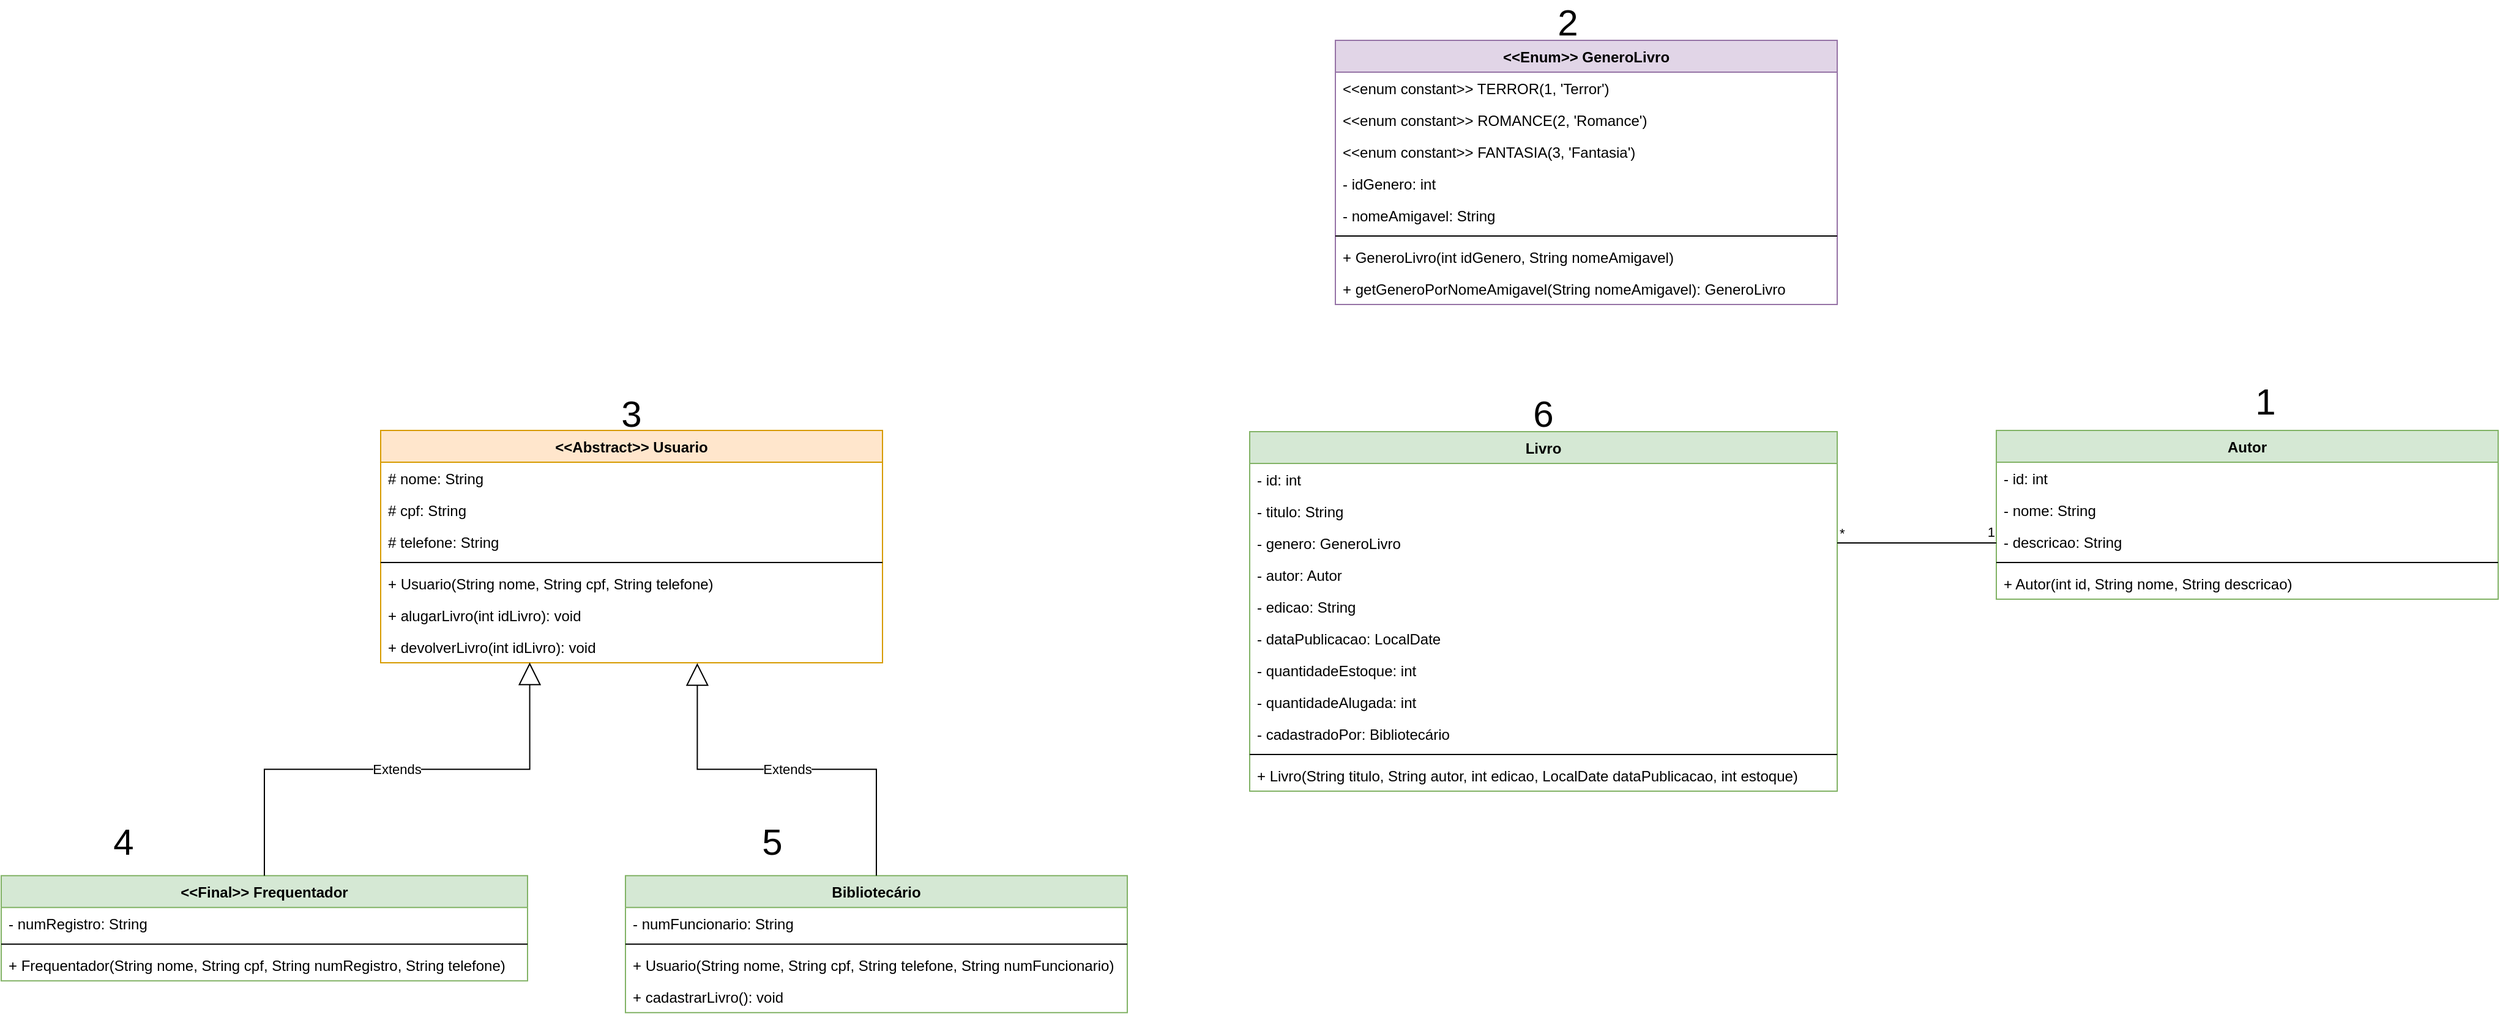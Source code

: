 <mxfile version="17.4.6" type="device"><diagram id="SZTI-JtCW7EXw-qos4QG" name="Page-1"><mxGraphModel dx="4521" dy="3338" grid="1" gridSize="10" guides="1" tooltips="1" connect="1" arrows="1" fold="1" page="1" pageScale="1" pageWidth="827" pageHeight="1169" math="0" shadow="0"><root><mxCell id="0"/><mxCell id="1" parent="0"/><mxCell id="pIsoS8LVYPuyqsD7mCo4-5" value="&lt;&lt;Abstract&gt;&gt; Usuario" style="swimlane;fontStyle=1;align=center;verticalAlign=top;childLayout=stackLayout;horizontal=1;startSize=26;horizontalStack=0;resizeParent=1;resizeParentMax=0;resizeLast=0;collapsible=1;marginBottom=0;fillColor=#ffe6cc;strokeColor=#d79b00;" parent="1" vertex="1"><mxGeometry x="-1490" y="-1891" width="410" height="190" as="geometry"/></mxCell><mxCell id="pIsoS8LVYPuyqsD7mCo4-6" value="# nome: String" style="text;strokeColor=none;fillColor=none;align=left;verticalAlign=top;spacingLeft=4;spacingRight=4;overflow=hidden;rotatable=0;points=[[0,0.5],[1,0.5]];portConstraint=eastwest;" parent="pIsoS8LVYPuyqsD7mCo4-5" vertex="1"><mxGeometry y="26" width="410" height="26" as="geometry"/></mxCell><mxCell id="pIsoS8LVYPuyqsD7mCo4-9" value="# cpf: String" style="text;strokeColor=none;fillColor=none;align=left;verticalAlign=top;spacingLeft=4;spacingRight=4;overflow=hidden;rotatable=0;points=[[0,0.5],[1,0.5]];portConstraint=eastwest;" parent="pIsoS8LVYPuyqsD7mCo4-5" vertex="1"><mxGeometry y="52" width="410" height="26" as="geometry"/></mxCell><mxCell id="pIsoS8LVYPuyqsD7mCo4-11" value="# telefone: String" style="text;strokeColor=none;fillColor=none;align=left;verticalAlign=top;spacingLeft=4;spacingRight=4;overflow=hidden;rotatable=0;points=[[0,0.5],[1,0.5]];portConstraint=eastwest;" parent="pIsoS8LVYPuyqsD7mCo4-5" vertex="1"><mxGeometry y="78" width="410" height="26" as="geometry"/></mxCell><mxCell id="pIsoS8LVYPuyqsD7mCo4-7" value="" style="line;strokeWidth=1;fillColor=none;align=left;verticalAlign=middle;spacingTop=-1;spacingLeft=3;spacingRight=3;rotatable=0;labelPosition=right;points=[];portConstraint=eastwest;" parent="pIsoS8LVYPuyqsD7mCo4-5" vertex="1"><mxGeometry y="104" width="410" height="8" as="geometry"/></mxCell><mxCell id="pIsoS8LVYPuyqsD7mCo4-8" value="+ Usuario(String nome, String cpf, String telefone)" style="text;strokeColor=none;fillColor=none;align=left;verticalAlign=top;spacingLeft=4;spacingRight=4;overflow=hidden;rotatable=0;points=[[0,0.5],[1,0.5]];portConstraint=eastwest;" parent="pIsoS8LVYPuyqsD7mCo4-5" vertex="1"><mxGeometry y="112" width="410" height="26" as="geometry"/></mxCell><mxCell id="pIsoS8LVYPuyqsD7mCo4-27" value="+ alugarLivro(int idLivro): void" style="text;strokeColor=none;fillColor=none;align=left;verticalAlign=top;spacingLeft=4;spacingRight=4;overflow=hidden;rotatable=0;points=[[0,0.5],[1,0.5]];portConstraint=eastwest;" parent="pIsoS8LVYPuyqsD7mCo4-5" vertex="1"><mxGeometry y="138" width="410" height="26" as="geometry"/></mxCell><mxCell id="pIsoS8LVYPuyqsD7mCo4-72" value="+ devolverLivro(int idLivro): void" style="text;strokeColor=none;fillColor=none;align=left;verticalAlign=top;spacingLeft=4;spacingRight=4;overflow=hidden;rotatable=0;points=[[0,0.5],[1,0.5]];portConstraint=eastwest;" parent="pIsoS8LVYPuyqsD7mCo4-5" vertex="1"><mxGeometry y="164" width="410" height="26" as="geometry"/></mxCell><mxCell id="pIsoS8LVYPuyqsD7mCo4-14" value="&lt;&lt;Final&gt;&gt; Frequentador" style="swimlane;fontStyle=1;align=center;verticalAlign=top;childLayout=stackLayout;horizontal=1;startSize=26;horizontalStack=0;resizeParent=1;resizeParentMax=0;resizeLast=0;collapsible=1;marginBottom=0;fillColor=#d5e8d4;strokeColor=#82b366;" parent="1" vertex="1"><mxGeometry x="-1800" y="-1526.83" width="430" height="86" as="geometry"/></mxCell><mxCell id="pIsoS8LVYPuyqsD7mCo4-17" value="- numRegistro: String" style="text;strokeColor=none;fillColor=none;align=left;verticalAlign=top;spacingLeft=4;spacingRight=4;overflow=hidden;rotatable=0;points=[[0,0.5],[1,0.5]];portConstraint=eastwest;" parent="pIsoS8LVYPuyqsD7mCo4-14" vertex="1"><mxGeometry y="26" width="430" height="26" as="geometry"/></mxCell><mxCell id="pIsoS8LVYPuyqsD7mCo4-19" value="" style="line;strokeWidth=1;fillColor=none;align=left;verticalAlign=middle;spacingTop=-1;spacingLeft=3;spacingRight=3;rotatable=0;labelPosition=right;points=[];portConstraint=eastwest;" parent="pIsoS8LVYPuyqsD7mCo4-14" vertex="1"><mxGeometry y="52" width="430" height="8" as="geometry"/></mxCell><mxCell id="pIsoS8LVYPuyqsD7mCo4-20" value="+ Frequentador(String nome, String cpf, String numRegistro, String telefone)" style="text;strokeColor=none;fillColor=none;align=left;verticalAlign=top;spacingLeft=4;spacingRight=4;overflow=hidden;rotatable=0;points=[[0,0.5],[1,0.5]];portConstraint=eastwest;" parent="pIsoS8LVYPuyqsD7mCo4-14" vertex="1"><mxGeometry y="60" width="430" height="26" as="geometry"/></mxCell><mxCell id="pIsoS8LVYPuyqsD7mCo4-22" value="Bibliotecário" style="swimlane;fontStyle=1;align=center;verticalAlign=top;childLayout=stackLayout;horizontal=1;startSize=26;horizontalStack=0;resizeParent=1;resizeParentMax=0;resizeLast=0;collapsible=1;marginBottom=0;fillColor=#d5e8d4;strokeColor=#82b366;" parent="1" vertex="1"><mxGeometry x="-1290" y="-1526.83" width="410" height="112" as="geometry"/></mxCell><mxCell id="pIsoS8LVYPuyqsD7mCo4-23" value="- numFuncionario: String" style="text;strokeColor=none;fillColor=none;align=left;verticalAlign=top;spacingLeft=4;spacingRight=4;overflow=hidden;rotatable=0;points=[[0,0.5],[1,0.5]];portConstraint=eastwest;" parent="pIsoS8LVYPuyqsD7mCo4-22" vertex="1"><mxGeometry y="26" width="410" height="26" as="geometry"/></mxCell><mxCell id="pIsoS8LVYPuyqsD7mCo4-24" value="" style="line;strokeWidth=1;fillColor=none;align=left;verticalAlign=middle;spacingTop=-1;spacingLeft=3;spacingRight=3;rotatable=0;labelPosition=right;points=[];portConstraint=eastwest;" parent="pIsoS8LVYPuyqsD7mCo4-22" vertex="1"><mxGeometry y="52" width="410" height="8" as="geometry"/></mxCell><mxCell id="pIsoS8LVYPuyqsD7mCo4-25" value="+ Usuario(String nome, String cpf, String telefone, String numFuncionario)" style="text;strokeColor=none;fillColor=none;align=left;verticalAlign=top;spacingLeft=4;spacingRight=4;overflow=hidden;rotatable=0;points=[[0,0.5],[1,0.5]];portConstraint=eastwest;" parent="pIsoS8LVYPuyqsD7mCo4-22" vertex="1"><mxGeometry y="60" width="410" height="26" as="geometry"/></mxCell><mxCell id="pIsoS8LVYPuyqsD7mCo4-70" value="+ cadastrarLivro(): void" style="text;strokeColor=none;fillColor=none;align=left;verticalAlign=top;spacingLeft=4;spacingRight=4;overflow=hidden;rotatable=0;points=[[0,0.5],[1,0.5]];portConstraint=eastwest;" parent="pIsoS8LVYPuyqsD7mCo4-22" vertex="1"><mxGeometry y="86" width="410" height="26" as="geometry"/></mxCell><mxCell id="pIsoS8LVYPuyqsD7mCo4-28" value="Extends" style="endArrow=block;endSize=16;endFill=0;html=1;rounded=0;exitX=0.5;exitY=0;exitDx=0;exitDy=0;edgeStyle=orthogonalEdgeStyle;entryX=0.631;entryY=1.012;entryDx=0;entryDy=0;entryPerimeter=0;" parent="1" source="pIsoS8LVYPuyqsD7mCo4-22" target="pIsoS8LVYPuyqsD7mCo4-72" edge="1"><mxGeometry width="160" relative="1" as="geometry"><mxPoint x="-1350" y="-1582.83" as="sourcePoint"/><mxPoint x="-1220" y="-1680" as="targetPoint"/></mxGeometry></mxCell><mxCell id="pIsoS8LVYPuyqsD7mCo4-29" value="Extends" style="endArrow=block;endSize=16;endFill=0;html=1;rounded=0;exitX=0.5;exitY=0;exitDx=0;exitDy=0;entryX=0.297;entryY=0.991;entryDx=0;entryDy=0;entryPerimeter=0;edgeStyle=orthogonalEdgeStyle;" parent="1" source="pIsoS8LVYPuyqsD7mCo4-14" target="pIsoS8LVYPuyqsD7mCo4-72" edge="1"><mxGeometry width="160" relative="1" as="geometry"><mxPoint x="-1085" y="-1602.83" as="sourcePoint"/><mxPoint x="-1380" y="-1670" as="targetPoint"/></mxGeometry></mxCell><mxCell id="pIsoS8LVYPuyqsD7mCo4-30" value="Livro" style="swimlane;fontStyle=1;align=center;verticalAlign=top;childLayout=stackLayout;horizontal=1;startSize=26;horizontalStack=0;resizeParent=1;resizeParentMax=0;resizeLast=0;collapsible=1;marginBottom=0;fillColor=#d5e8d4;strokeColor=#82b366;" parent="1" vertex="1"><mxGeometry x="-780" y="-1890" width="480" height="294" as="geometry"/></mxCell><mxCell id="3bqgkkq4fip5MCwxNMmx-2" value="- id: int" style="text;strokeColor=none;fillColor=none;align=left;verticalAlign=top;spacingLeft=4;spacingRight=4;overflow=hidden;rotatable=0;points=[[0,0.5],[1,0.5]];portConstraint=eastwest;" vertex="1" parent="pIsoS8LVYPuyqsD7mCo4-30"><mxGeometry y="26" width="480" height="26" as="geometry"/></mxCell><mxCell id="pIsoS8LVYPuyqsD7mCo4-31" value="- titulo: String" style="text;strokeColor=none;fillColor=none;align=left;verticalAlign=top;spacingLeft=4;spacingRight=4;overflow=hidden;rotatable=0;points=[[0,0.5],[1,0.5]];portConstraint=eastwest;" parent="pIsoS8LVYPuyqsD7mCo4-30" vertex="1"><mxGeometry y="52" width="480" height="26" as="geometry"/></mxCell><mxCell id="pIsoS8LVYPuyqsD7mCo4-45" value="- genero: GeneroLivro" style="text;strokeColor=none;fillColor=none;align=left;verticalAlign=top;spacingLeft=4;spacingRight=4;overflow=hidden;rotatable=0;points=[[0,0.5],[1,0.5]];portConstraint=eastwest;" parent="pIsoS8LVYPuyqsD7mCo4-30" vertex="1"><mxGeometry y="78" width="480" height="26" as="geometry"/></mxCell><mxCell id="pIsoS8LVYPuyqsD7mCo4-32" value="- autor: Autor" style="text;strokeColor=none;fillColor=none;align=left;verticalAlign=top;spacingLeft=4;spacingRight=4;overflow=hidden;rotatable=0;points=[[0,0.5],[1,0.5]];portConstraint=eastwest;" parent="pIsoS8LVYPuyqsD7mCo4-30" vertex="1"><mxGeometry y="104" width="480" height="26" as="geometry"/></mxCell><mxCell id="pIsoS8LVYPuyqsD7mCo4-33" value="- edicao: String" style="text;strokeColor=none;fillColor=none;align=left;verticalAlign=top;spacingLeft=4;spacingRight=4;overflow=hidden;rotatable=0;points=[[0,0.5],[1,0.5]];portConstraint=eastwest;" parent="pIsoS8LVYPuyqsD7mCo4-30" vertex="1"><mxGeometry y="130" width="480" height="26" as="geometry"/></mxCell><mxCell id="pIsoS8LVYPuyqsD7mCo4-37" value="- dataPublicacao: LocalDate" style="text;strokeColor=none;fillColor=none;align=left;verticalAlign=top;spacingLeft=4;spacingRight=4;overflow=hidden;rotatable=0;points=[[0,0.5],[1,0.5]];portConstraint=eastwest;" parent="pIsoS8LVYPuyqsD7mCo4-30" vertex="1"><mxGeometry y="156" width="480" height="26" as="geometry"/></mxCell><mxCell id="pIsoS8LVYPuyqsD7mCo4-68" value="- quantidadeEstoque: int" style="text;strokeColor=none;fillColor=none;align=left;verticalAlign=top;spacingLeft=4;spacingRight=4;overflow=hidden;rotatable=0;points=[[0,0.5],[1,0.5]];portConstraint=eastwest;" parent="pIsoS8LVYPuyqsD7mCo4-30" vertex="1"><mxGeometry y="182" width="480" height="26" as="geometry"/></mxCell><mxCell id="pIsoS8LVYPuyqsD7mCo4-69" value="- quantidadeAlugada: int" style="text;strokeColor=none;fillColor=none;align=left;verticalAlign=top;spacingLeft=4;spacingRight=4;overflow=hidden;rotatable=0;points=[[0,0.5],[1,0.5]];portConstraint=eastwest;" parent="pIsoS8LVYPuyqsD7mCo4-30" vertex="1"><mxGeometry y="208" width="480" height="26" as="geometry"/></mxCell><mxCell id="pIsoS8LVYPuyqsD7mCo4-73" value="- cadastradoPor: Bibliotecário" style="text;strokeColor=none;fillColor=none;align=left;verticalAlign=top;spacingLeft=4;spacingRight=4;overflow=hidden;rotatable=0;points=[[0,0.5],[1,0.5]];portConstraint=eastwest;" parent="pIsoS8LVYPuyqsD7mCo4-30" vertex="1"><mxGeometry y="234" width="480" height="26" as="geometry"/></mxCell><mxCell id="pIsoS8LVYPuyqsD7mCo4-34" value="" style="line;strokeWidth=1;fillColor=none;align=left;verticalAlign=middle;spacingTop=-1;spacingLeft=3;spacingRight=3;rotatable=0;labelPosition=right;points=[];portConstraint=eastwest;" parent="pIsoS8LVYPuyqsD7mCo4-30" vertex="1"><mxGeometry y="260" width="480" height="8" as="geometry"/></mxCell><mxCell id="pIsoS8LVYPuyqsD7mCo4-35" value="+ Livro(String titulo, String autor, int edicao, LocalDate dataPublicacao, int estoque)" style="text;strokeColor=none;fillColor=none;align=left;verticalAlign=top;spacingLeft=4;spacingRight=4;overflow=hidden;rotatable=0;points=[[0,0.5],[1,0.5]];portConstraint=eastwest;" parent="pIsoS8LVYPuyqsD7mCo4-30" vertex="1"><mxGeometry y="268" width="480" height="26" as="geometry"/></mxCell><mxCell id="pIsoS8LVYPuyqsD7mCo4-38" value="Autor" style="swimlane;fontStyle=1;align=center;verticalAlign=top;childLayout=stackLayout;horizontal=1;startSize=26;horizontalStack=0;resizeParent=1;resizeParentMax=0;resizeLast=0;collapsible=1;marginBottom=0;fillColor=#d5e8d4;strokeColor=#82b366;" parent="1" vertex="1"><mxGeometry x="-170" y="-1891" width="410" height="138" as="geometry"/></mxCell><mxCell id="pIsoS8LVYPuyqsD7mCo4-40" value="- id: int" style="text;strokeColor=none;fillColor=none;align=left;verticalAlign=top;spacingLeft=4;spacingRight=4;overflow=hidden;rotatable=0;points=[[0,0.5],[1,0.5]];portConstraint=eastwest;" parent="pIsoS8LVYPuyqsD7mCo4-38" vertex="1"><mxGeometry y="26" width="410" height="26" as="geometry"/></mxCell><mxCell id="pIsoS8LVYPuyqsD7mCo4-39" value="- nome: String" style="text;strokeColor=none;fillColor=none;align=left;verticalAlign=top;spacingLeft=4;spacingRight=4;overflow=hidden;rotatable=0;points=[[0,0.5],[1,0.5]];portConstraint=eastwest;" parent="pIsoS8LVYPuyqsD7mCo4-38" vertex="1"><mxGeometry y="52" width="410" height="26" as="geometry"/></mxCell><mxCell id="pIsoS8LVYPuyqsD7mCo4-41" value="- descricao: String" style="text;strokeColor=none;fillColor=none;align=left;verticalAlign=top;spacingLeft=4;spacingRight=4;overflow=hidden;rotatable=0;points=[[0,0.5],[1,0.5]];portConstraint=eastwest;" parent="pIsoS8LVYPuyqsD7mCo4-38" vertex="1"><mxGeometry y="78" width="410" height="26" as="geometry"/></mxCell><mxCell id="pIsoS8LVYPuyqsD7mCo4-43" value="" style="line;strokeWidth=1;fillColor=none;align=left;verticalAlign=middle;spacingTop=-1;spacingLeft=3;spacingRight=3;rotatable=0;labelPosition=right;points=[];portConstraint=eastwest;" parent="pIsoS8LVYPuyqsD7mCo4-38" vertex="1"><mxGeometry y="104" width="410" height="8" as="geometry"/></mxCell><mxCell id="pIsoS8LVYPuyqsD7mCo4-44" value="+ Autor(int id, String nome, String descricao)" style="text;strokeColor=none;fillColor=none;align=left;verticalAlign=top;spacingLeft=4;spacingRight=4;overflow=hidden;rotatable=0;points=[[0,0.5],[1,0.5]];portConstraint=eastwest;" parent="pIsoS8LVYPuyqsD7mCo4-38" vertex="1"><mxGeometry y="112" width="410" height="26" as="geometry"/></mxCell><mxCell id="pIsoS8LVYPuyqsD7mCo4-46" value="&lt;&lt;Enum&gt;&gt; GeneroLivro" style="swimlane;fontStyle=1;align=center;verticalAlign=top;childLayout=stackLayout;horizontal=1;startSize=26;horizontalStack=0;resizeParent=1;resizeParentMax=0;resizeLast=0;collapsible=1;marginBottom=0;fillColor=#e1d5e7;strokeColor=#9673a6;" parent="1" vertex="1"><mxGeometry x="-710" y="-2210" width="410" height="216" as="geometry"/></mxCell><mxCell id="pIsoS8LVYPuyqsD7mCo4-47" value="&lt;&lt;enum constant&gt;&gt; TERROR(1, 'Terror')" style="text;strokeColor=none;fillColor=none;align=left;verticalAlign=top;spacingLeft=4;spacingRight=4;overflow=hidden;rotatable=0;points=[[0,0.5],[1,0.5]];portConstraint=eastwest;" parent="pIsoS8LVYPuyqsD7mCo4-46" vertex="1"><mxGeometry y="26" width="410" height="26" as="geometry"/></mxCell><mxCell id="pIsoS8LVYPuyqsD7mCo4-54" value="&lt;&lt;enum constant&gt;&gt; ROMANCE(2, 'Romance')" style="text;strokeColor=none;fillColor=none;align=left;verticalAlign=top;spacingLeft=4;spacingRight=4;overflow=hidden;rotatable=0;points=[[0,0.5],[1,0.5]];portConstraint=eastwest;" parent="pIsoS8LVYPuyqsD7mCo4-46" vertex="1"><mxGeometry y="52" width="410" height="26" as="geometry"/></mxCell><mxCell id="pIsoS8LVYPuyqsD7mCo4-55" value="&lt;&lt;enum constant&gt;&gt; FANTASIA(3, 'Fantasia')" style="text;strokeColor=none;fillColor=none;align=left;verticalAlign=top;spacingLeft=4;spacingRight=4;overflow=hidden;rotatable=0;points=[[0,0.5],[1,0.5]];portConstraint=eastwest;" parent="pIsoS8LVYPuyqsD7mCo4-46" vertex="1"><mxGeometry y="78" width="410" height="26" as="geometry"/></mxCell><mxCell id="pIsoS8LVYPuyqsD7mCo4-56" value="- idGenero: int" style="text;strokeColor=none;fillColor=none;align=left;verticalAlign=top;spacingLeft=4;spacingRight=4;overflow=hidden;rotatable=0;points=[[0,0.5],[1,0.5]];portConstraint=eastwest;" parent="pIsoS8LVYPuyqsD7mCo4-46" vertex="1"><mxGeometry y="104" width="410" height="26" as="geometry"/></mxCell><mxCell id="pIsoS8LVYPuyqsD7mCo4-57" value="- nomeAmigavel: String" style="text;strokeColor=none;fillColor=none;align=left;verticalAlign=top;spacingLeft=4;spacingRight=4;overflow=hidden;rotatable=0;points=[[0,0.5],[1,0.5]];portConstraint=eastwest;" parent="pIsoS8LVYPuyqsD7mCo4-46" vertex="1"><mxGeometry y="130" width="410" height="26" as="geometry"/></mxCell><mxCell id="pIsoS8LVYPuyqsD7mCo4-52" value="" style="line;strokeWidth=1;fillColor=none;align=left;verticalAlign=middle;spacingTop=-1;spacingLeft=3;spacingRight=3;rotatable=0;labelPosition=right;points=[];portConstraint=eastwest;" parent="pIsoS8LVYPuyqsD7mCo4-46" vertex="1"><mxGeometry y="156" width="410" height="8" as="geometry"/></mxCell><mxCell id="pIsoS8LVYPuyqsD7mCo4-53" value="+ GeneroLivro(int idGenero, String nomeAmigavel)" style="text;strokeColor=none;fillColor=none;align=left;verticalAlign=top;spacingLeft=4;spacingRight=4;overflow=hidden;rotatable=0;points=[[0,0.5],[1,0.5]];portConstraint=eastwest;" parent="pIsoS8LVYPuyqsD7mCo4-46" vertex="1"><mxGeometry y="164" width="410" height="26" as="geometry"/></mxCell><mxCell id="pIsoS8LVYPuyqsD7mCo4-58" value="+ getGeneroPorNomeAmigavel(String nomeAmigavel): GeneroLivro" style="text;strokeColor=none;fillColor=none;align=left;verticalAlign=top;spacingLeft=4;spacingRight=4;overflow=hidden;rotatable=0;points=[[0,0.5],[1,0.5]];portConstraint=eastwest;" parent="pIsoS8LVYPuyqsD7mCo4-46" vertex="1"><mxGeometry y="190" width="410" height="26" as="geometry"/></mxCell><mxCell id="pIsoS8LVYPuyqsD7mCo4-65" value="" style="endArrow=none;html=1;edgeStyle=orthogonalEdgeStyle;rounded=0;exitX=1;exitY=0.5;exitDx=0;exitDy=0;" parent="1" source="pIsoS8LVYPuyqsD7mCo4-45" edge="1"><mxGeometry relative="1" as="geometry"><mxPoint x="-250" y="-1740" as="sourcePoint"/><mxPoint x="-170" y="-1799" as="targetPoint"/></mxGeometry></mxCell><mxCell id="pIsoS8LVYPuyqsD7mCo4-66" value="*" style="edgeLabel;resizable=0;html=1;align=left;verticalAlign=bottom;" parent="pIsoS8LVYPuyqsD7mCo4-65" connectable="0" vertex="1"><mxGeometry x="-1" relative="1" as="geometry"/></mxCell><mxCell id="pIsoS8LVYPuyqsD7mCo4-67" value="1" style="edgeLabel;resizable=0;html=1;align=right;verticalAlign=bottom;" parent="pIsoS8LVYPuyqsD7mCo4-65" connectable="0" vertex="1"><mxGeometry x="1" relative="1" as="geometry"><mxPoint y="-1" as="offset"/></mxGeometry></mxCell><mxCell id="3bqgkkq4fip5MCwxNMmx-3" value="&lt;font style=&quot;font-size: 30px&quot;&gt;1&lt;br&gt;&lt;/font&gt;" style="text;html=1;strokeColor=none;fillColor=none;align=center;verticalAlign=middle;whiteSpace=wrap;rounded=0;fontSize=11;" vertex="1" parent="1"><mxGeometry x="20" y="-1930" width="60" height="30" as="geometry"/></mxCell><mxCell id="3bqgkkq4fip5MCwxNMmx-4" value="&lt;font style=&quot;font-size: 30px&quot;&gt;2&lt;br&gt;&lt;/font&gt;" style="text;html=1;strokeColor=none;fillColor=none;align=center;verticalAlign=middle;whiteSpace=wrap;rounded=0;fontSize=11;" vertex="1" parent="1"><mxGeometry x="-550" y="-2240" width="60" height="30" as="geometry"/></mxCell><mxCell id="3bqgkkq4fip5MCwxNMmx-5" value="&lt;font style=&quot;font-size: 30px&quot;&gt;3&lt;br&gt;&lt;/font&gt;" style="text;html=1;strokeColor=none;fillColor=none;align=center;verticalAlign=middle;whiteSpace=wrap;rounded=0;fontSize=11;" vertex="1" parent="1"><mxGeometry x="-1315" y="-1920" width="60" height="30" as="geometry"/></mxCell><mxCell id="3bqgkkq4fip5MCwxNMmx-6" value="&lt;font style=&quot;font-size: 30px&quot;&gt;4&lt;br&gt;&lt;/font&gt;" style="text;html=1;strokeColor=none;fillColor=none;align=center;verticalAlign=middle;whiteSpace=wrap;rounded=0;fontSize=11;" vertex="1" parent="1"><mxGeometry x="-1730" y="-1570" width="60" height="30" as="geometry"/></mxCell><mxCell id="3bqgkkq4fip5MCwxNMmx-7" value="&lt;font style=&quot;font-size: 30px&quot;&gt;5&lt;br&gt;&lt;/font&gt;" style="text;html=1;strokeColor=none;fillColor=none;align=center;verticalAlign=middle;whiteSpace=wrap;rounded=0;fontSize=11;" vertex="1" parent="1"><mxGeometry x="-1200" y="-1570" width="60" height="30" as="geometry"/></mxCell><mxCell id="3bqgkkq4fip5MCwxNMmx-8" value="&lt;font style=&quot;font-size: 30px&quot;&gt;6&lt;br&gt;&lt;/font&gt;" style="text;html=1;strokeColor=none;fillColor=none;align=center;verticalAlign=middle;whiteSpace=wrap;rounded=0;fontSize=11;" vertex="1" parent="1"><mxGeometry x="-570" y="-1920" width="60" height="30" as="geometry"/></mxCell></root></mxGraphModel></diagram></mxfile>